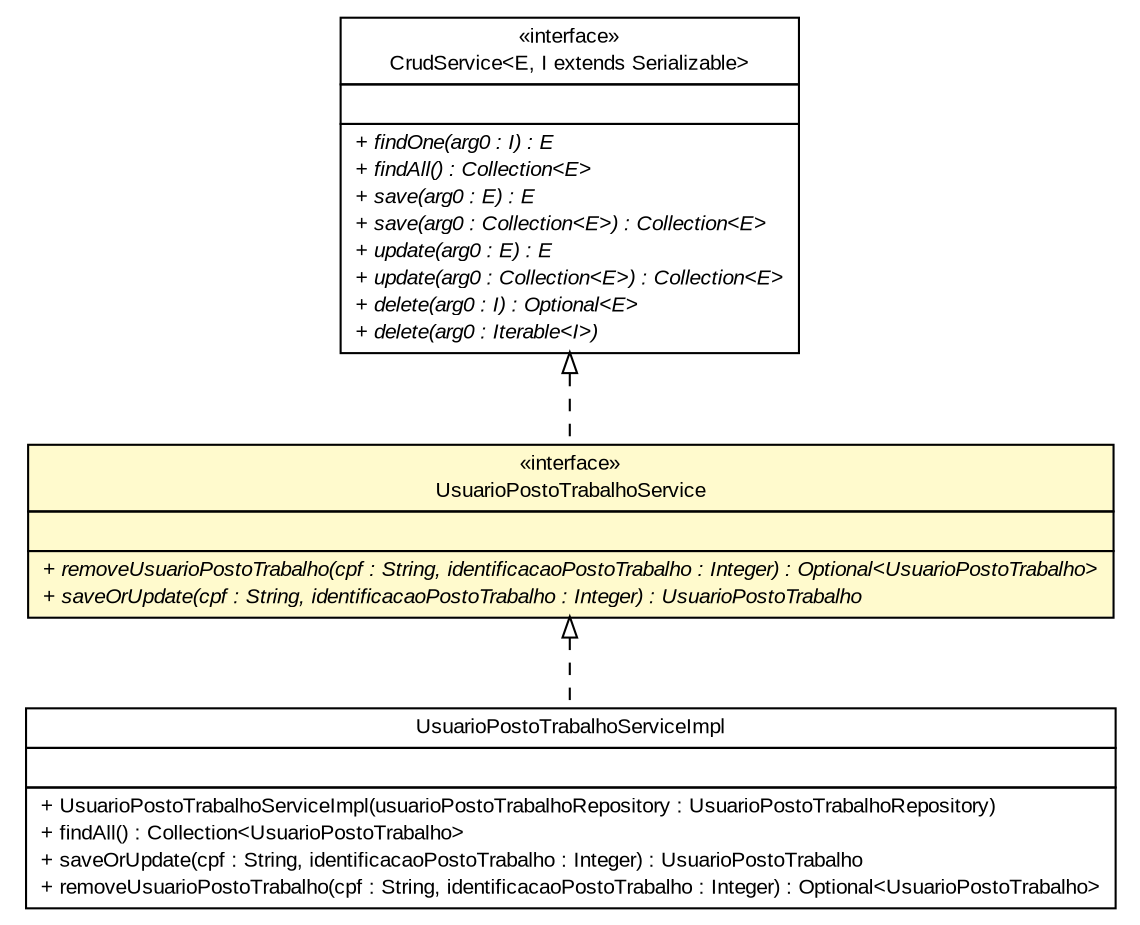 #!/usr/local/bin/dot
#
# Class diagram 
# Generated by UMLGraph version R5_6 (http://www.umlgraph.org/)
#

digraph G {
	edge [fontname="arial",fontsize=10,labelfontname="arial",labelfontsize=10];
	node [fontname="arial",fontsize=10,shape=plaintext];
	nodesep=0.25;
	ranksep=0.5;
	// br.gov.to.sefaz.seg.business.gestao.service.UsuarioPostoTrabalhoService
	c54986 [label=<<table title="br.gov.to.sefaz.seg.business.gestao.service.UsuarioPostoTrabalhoService" border="0" cellborder="1" cellspacing="0" cellpadding="2" port="p" bgcolor="lemonChiffon" href="./UsuarioPostoTrabalhoService.html">
		<tr><td><table border="0" cellspacing="0" cellpadding="1">
<tr><td align="center" balign="center"> &#171;interface&#187; </td></tr>
<tr><td align="center" balign="center"> UsuarioPostoTrabalhoService </td></tr>
		</table></td></tr>
		<tr><td><table border="0" cellspacing="0" cellpadding="1">
<tr><td align="left" balign="left">  </td></tr>
		</table></td></tr>
		<tr><td><table border="0" cellspacing="0" cellpadding="1">
<tr><td align="left" balign="left"><font face="arial italic" point-size="10.0"> + removeUsuarioPostoTrabalho(cpf : String, identificacaoPostoTrabalho : Integer) : Optional&lt;UsuarioPostoTrabalho&gt; </font></td></tr>
<tr><td align="left" balign="left"><font face="arial italic" point-size="10.0"> + saveOrUpdate(cpf : String, identificacaoPostoTrabalho : Integer) : UsuarioPostoTrabalho </font></td></tr>
		</table></td></tr>
		</table>>, URL="./UsuarioPostoTrabalhoService.html", fontname="arial", fontcolor="black", fontsize=10.0];
	// br.gov.to.sefaz.seg.business.gestao.service.impl.UsuarioPostoTrabalhoServiceImpl
	c55021 [label=<<table title="br.gov.to.sefaz.seg.business.gestao.service.impl.UsuarioPostoTrabalhoServiceImpl" border="0" cellborder="1" cellspacing="0" cellpadding="2" port="p" href="./impl/UsuarioPostoTrabalhoServiceImpl.html">
		<tr><td><table border="0" cellspacing="0" cellpadding="1">
<tr><td align="center" balign="center"> UsuarioPostoTrabalhoServiceImpl </td></tr>
		</table></td></tr>
		<tr><td><table border="0" cellspacing="0" cellpadding="1">
<tr><td align="left" balign="left">  </td></tr>
		</table></td></tr>
		<tr><td><table border="0" cellspacing="0" cellpadding="1">
<tr><td align="left" balign="left"> + UsuarioPostoTrabalhoServiceImpl(usuarioPostoTrabalhoRepository : UsuarioPostoTrabalhoRepository) </td></tr>
<tr><td align="left" balign="left"> + findAll() : Collection&lt;UsuarioPostoTrabalho&gt; </td></tr>
<tr><td align="left" balign="left"> + saveOrUpdate(cpf : String, identificacaoPostoTrabalho : Integer) : UsuarioPostoTrabalho </td></tr>
<tr><td align="left" balign="left"> + removeUsuarioPostoTrabalho(cpf : String, identificacaoPostoTrabalho : Integer) : Optional&lt;UsuarioPostoTrabalho&gt; </td></tr>
		</table></td></tr>
		</table>>, URL="./impl/UsuarioPostoTrabalhoServiceImpl.html", fontname="arial", fontcolor="black", fontsize=10.0];
	//br.gov.to.sefaz.seg.business.gestao.service.UsuarioPostoTrabalhoService implements br.gov.to.sefaz.business.service.CrudService<E, I extends java.io.Serializable>
	c55145:p -> c54986:p [dir=back,arrowtail=empty,style=dashed];
	//br.gov.to.sefaz.seg.business.gestao.service.impl.UsuarioPostoTrabalhoServiceImpl implements br.gov.to.sefaz.seg.business.gestao.service.UsuarioPostoTrabalhoService
	c54986:p -> c55021:p [dir=back,arrowtail=empty,style=dashed];
	// br.gov.to.sefaz.business.service.CrudService<E, I extends java.io.Serializable>
	c55145 [label=<<table title="br.gov.to.sefaz.business.service.CrudService" border="0" cellborder="1" cellspacing="0" cellpadding="2" port="p" href="http://java.sun.com/j2se/1.4.2/docs/api/br/gov/to/sefaz/business/service/CrudService.html">
		<tr><td><table border="0" cellspacing="0" cellpadding="1">
<tr><td align="center" balign="center"> &#171;interface&#187; </td></tr>
<tr><td align="center" balign="center"> CrudService&lt;E, I extends Serializable&gt; </td></tr>
		</table></td></tr>
		<tr><td><table border="0" cellspacing="0" cellpadding="1">
<tr><td align="left" balign="left">  </td></tr>
		</table></td></tr>
		<tr><td><table border="0" cellspacing="0" cellpadding="1">
<tr><td align="left" balign="left"><font face="arial italic" point-size="10.0"> + findOne(arg0 : I) : E </font></td></tr>
<tr><td align="left" balign="left"><font face="arial italic" point-size="10.0"> + findAll() : Collection&lt;E&gt; </font></td></tr>
<tr><td align="left" balign="left"><font face="arial italic" point-size="10.0"> + save(arg0 : E) : E </font></td></tr>
<tr><td align="left" balign="left"><font face="arial italic" point-size="10.0"> + save(arg0 : Collection&lt;E&gt;) : Collection&lt;E&gt; </font></td></tr>
<tr><td align="left" balign="left"><font face="arial italic" point-size="10.0"> + update(arg0 : E) : E </font></td></tr>
<tr><td align="left" balign="left"><font face="arial italic" point-size="10.0"> + update(arg0 : Collection&lt;E&gt;) : Collection&lt;E&gt; </font></td></tr>
<tr><td align="left" balign="left"><font face="arial italic" point-size="10.0"> + delete(arg0 : I) : Optional&lt;E&gt; </font></td></tr>
<tr><td align="left" balign="left"><font face="arial italic" point-size="10.0"> + delete(arg0 : Iterable&lt;I&gt;) </font></td></tr>
		</table></td></tr>
		</table>>, URL="http://java.sun.com/j2se/1.4.2/docs/api/br/gov/to/sefaz/business/service/CrudService.html", fontname="arial", fontcolor="black", fontsize=10.0];
}

